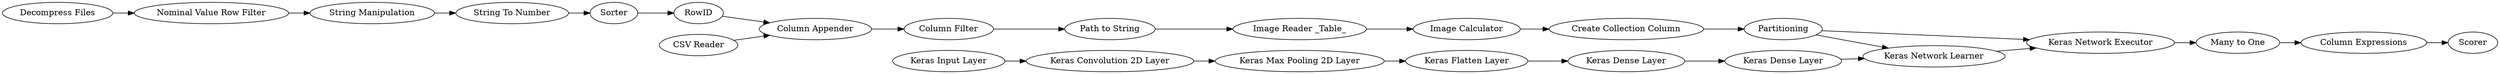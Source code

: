 digraph {
	112 -> 115
	59 -> 118
	60 -> 57
	93 -> 94
	97 -> 20
	20 -> 75
	90 -> 91
	124 -> 121
	125 -> 141
	92 -> 93
	91 -> 92
	57 -> 59
	96 -> 97
	141 -> 97
	123 -> 118
	121 -> 117
	118 -> 124
	75 -> 101
	120 -> 125
	141 -> 96
	56 -> 60
	117 -> 120
	94 -> 95
	115 -> 56
	95 -> 96
	91 [label="Keras Convolution 2D Layer"]
	57 [label=Sorter]
	97 [label="Keras Network Executor"]
	121 [label="Path to String"]
	92 [label="Keras Max Pooling 2D Layer"]
	56 [label="String Manipulation"]
	75 [label="Column Expressions"]
	59 [label=RowID]
	141 [label=Partitioning]
	123 [label="CSV Reader"]
	125 [label="Create Collection Column"]
	90 [label="Keras Input Layer"]
	112 [label="Decompress Files"]
	115 [label="Nominal Value Row Filter"]
	101 [label=Scorer]
	124 [label="Column Filter"]
	93 [label="Keras Flatten Layer"]
	117 [label="Image Reader _Table_"]
	60 [label="String To Number"]
	94 [label="Keras Dense Layer"]
	20 [label="Many to One"]
	96 [label="Keras Network Learner"]
	120 [label="Image Calculator"]
	118 [label="Column Appender"]
	95 [label="Keras Dense Layer"]
	rankdir=LR
}
